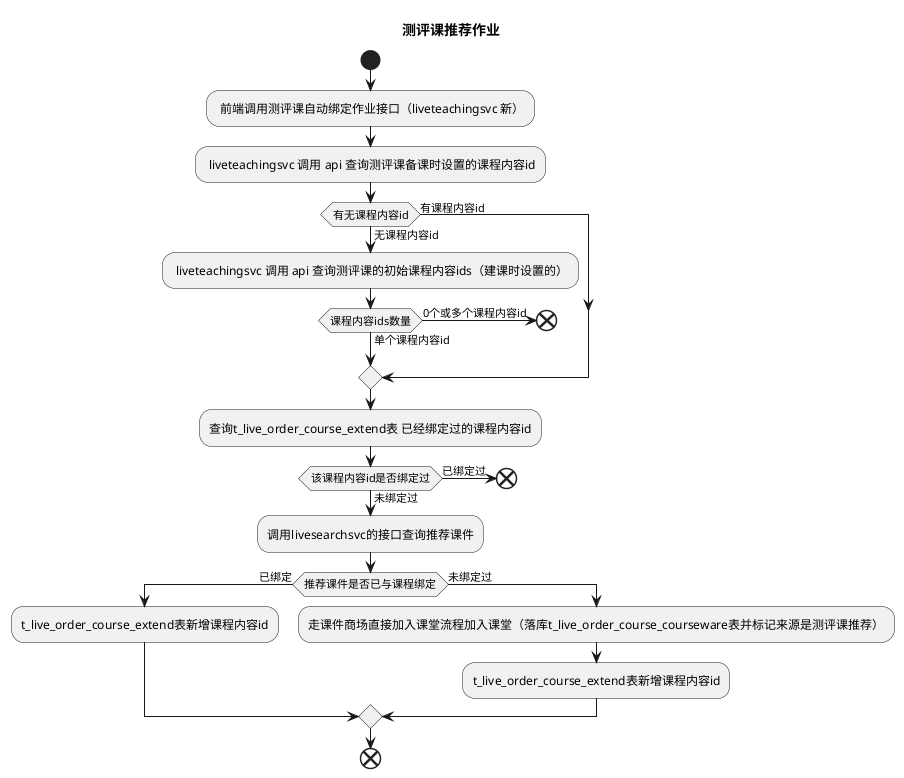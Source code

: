 @startuml
title 测评课推荐作业
start
: 前端调用测评课自动绑定作业接口（liveteachingsvc 新）;
: liveteachingsvc 调用 api 查询测评课备课时设置的课程内容id;
if (有无课程内容id) then (无课程内容id)
: liveteachingsvc 调用 api 查询测评课的初始课程内容ids（建课时设置的）;
    if (课程内容ids数量) then (0个或多个课程内容id)
        end
    else(单个课程内容id)
    endif
    else(有课程内容id)
endif
:查询t_live_order_course_extend表 已经绑定过的课程内容id;
 if (该课程内容id是否绑定过) then (已绑定过)
        end
    else(未绑定过)
    :调用livesearchsvc的接口查询推荐课件;
     if (推荐课件是否已与课程绑定) then (已绑定)
        :t_live_order_course_extend表新增课程内容id;
      else(未绑定过)
      :走课件商场直接加入课堂流程加入课堂（落库t_live_order_course_courseware表并标记来源是测评课推荐）;
      :t_live_order_course_extend表新增课程内容id;
         endif
    endif
end
@enduml